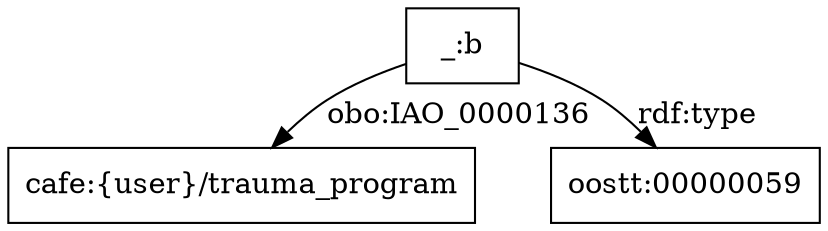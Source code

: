 digraph g { node [shape=rectangle];
graph [splines=true, nodesep=.5, ranksep=0, overlap=false];
"_:b" -> "cafe:{user}/trauma_program" [label="obo:IAO_0000136"]
"_:b" -> "oostt:00000059" [label="rdf:type"]
}